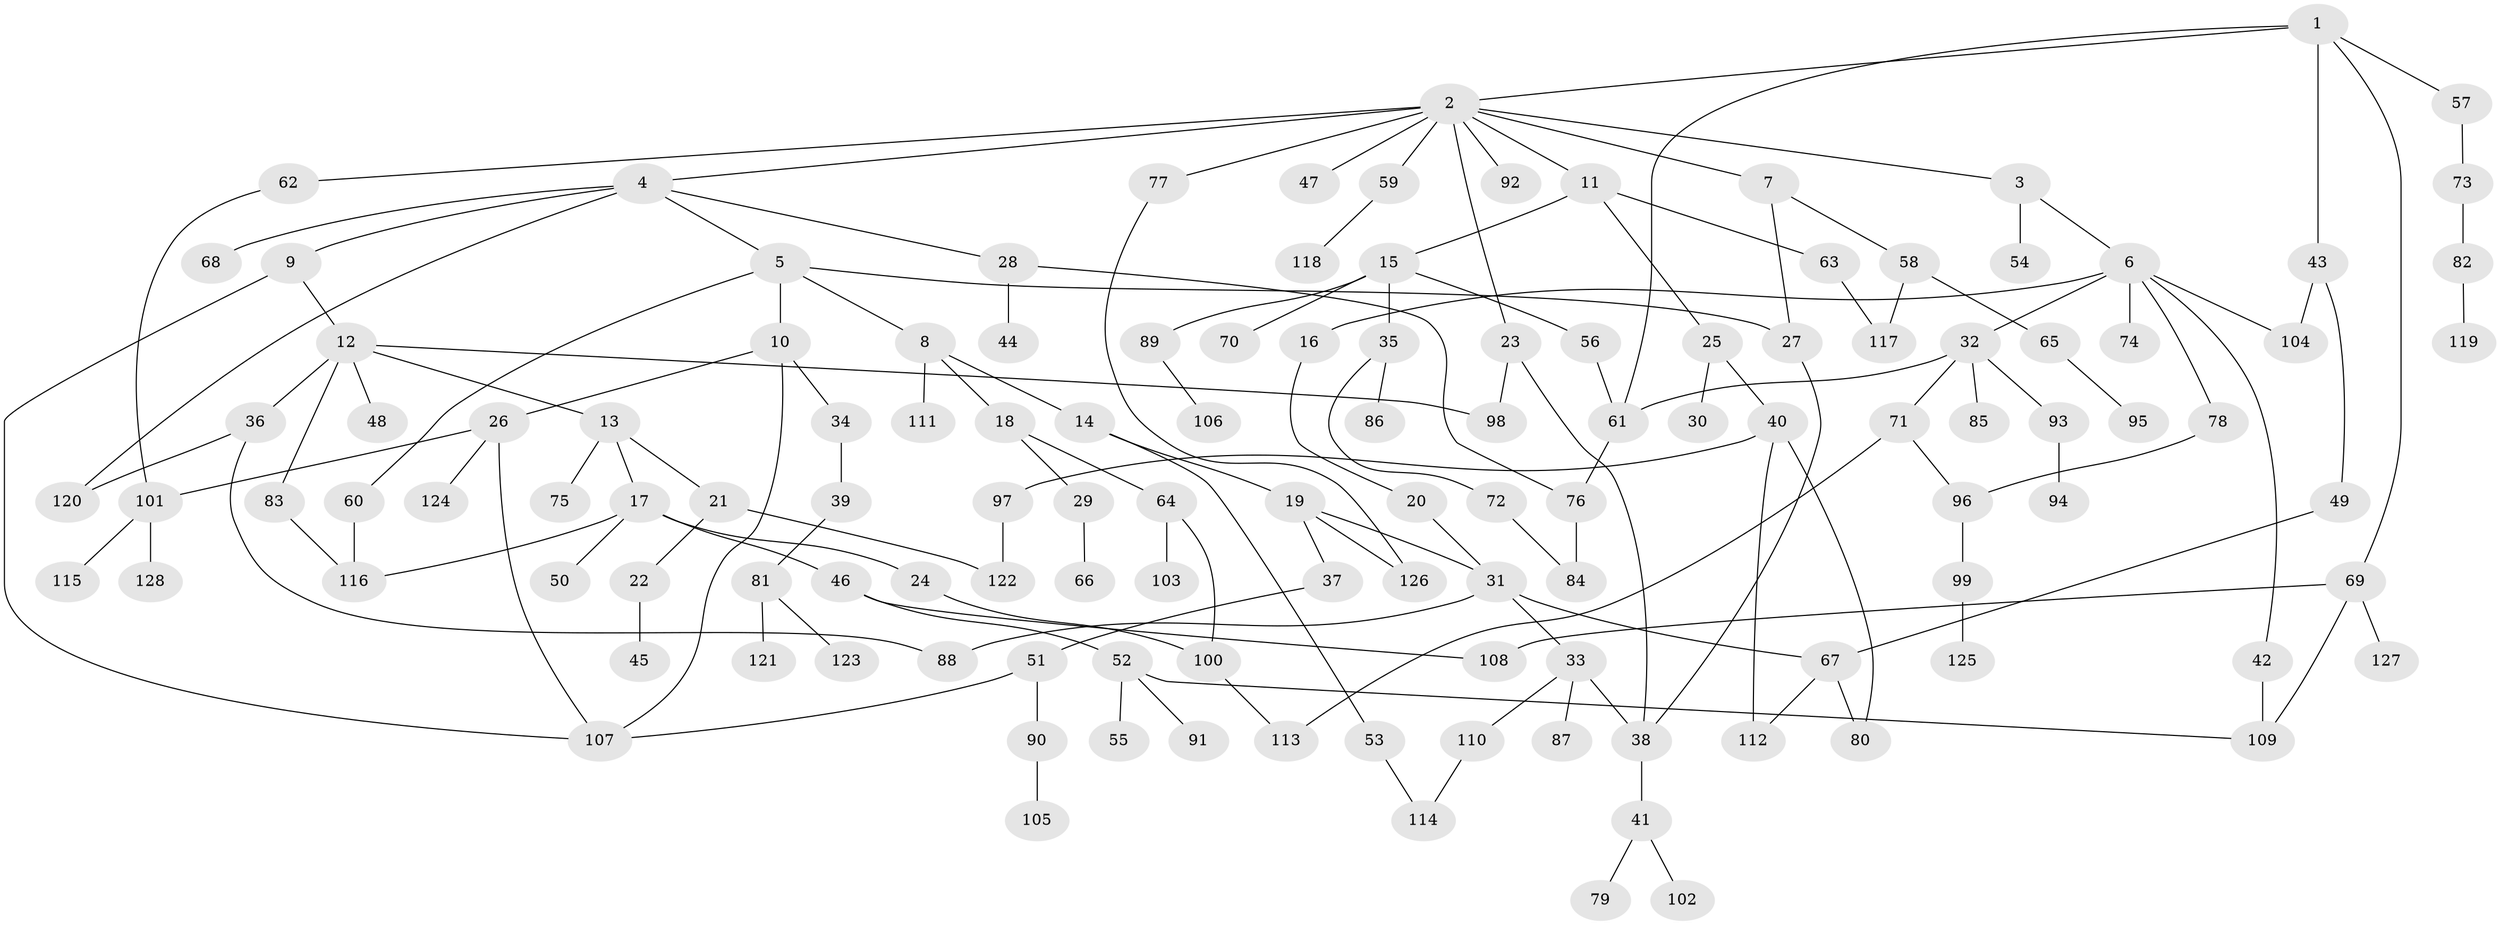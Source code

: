 // coarse degree distribution, {6: 0.045454545454545456, 10: 0.011363636363636364, 3: 0.11363636363636363, 5: 0.056818181818181816, 7: 0.03409090909090909, 4: 0.10227272727272728, 8: 0.011363636363636364, 2: 0.3068181818181818, 1: 0.3181818181818182}
// Generated by graph-tools (version 1.1) at 2025/41/03/06/25 10:41:30]
// undirected, 128 vertices, 158 edges
graph export_dot {
graph [start="1"]
  node [color=gray90,style=filled];
  1;
  2;
  3;
  4;
  5;
  6;
  7;
  8;
  9;
  10;
  11;
  12;
  13;
  14;
  15;
  16;
  17;
  18;
  19;
  20;
  21;
  22;
  23;
  24;
  25;
  26;
  27;
  28;
  29;
  30;
  31;
  32;
  33;
  34;
  35;
  36;
  37;
  38;
  39;
  40;
  41;
  42;
  43;
  44;
  45;
  46;
  47;
  48;
  49;
  50;
  51;
  52;
  53;
  54;
  55;
  56;
  57;
  58;
  59;
  60;
  61;
  62;
  63;
  64;
  65;
  66;
  67;
  68;
  69;
  70;
  71;
  72;
  73;
  74;
  75;
  76;
  77;
  78;
  79;
  80;
  81;
  82;
  83;
  84;
  85;
  86;
  87;
  88;
  89;
  90;
  91;
  92;
  93;
  94;
  95;
  96;
  97;
  98;
  99;
  100;
  101;
  102;
  103;
  104;
  105;
  106;
  107;
  108;
  109;
  110;
  111;
  112;
  113;
  114;
  115;
  116;
  117;
  118;
  119;
  120;
  121;
  122;
  123;
  124;
  125;
  126;
  127;
  128;
  1 -- 2;
  1 -- 43;
  1 -- 57;
  1 -- 61;
  1 -- 69;
  2 -- 3;
  2 -- 4;
  2 -- 7;
  2 -- 11;
  2 -- 23;
  2 -- 47;
  2 -- 59;
  2 -- 62;
  2 -- 77;
  2 -- 92;
  3 -- 6;
  3 -- 54;
  4 -- 5;
  4 -- 9;
  4 -- 28;
  4 -- 68;
  4 -- 120;
  5 -- 8;
  5 -- 10;
  5 -- 27;
  5 -- 60;
  6 -- 16;
  6 -- 32;
  6 -- 42;
  6 -- 74;
  6 -- 78;
  6 -- 104;
  7 -- 58;
  7 -- 27;
  8 -- 14;
  8 -- 18;
  8 -- 111;
  9 -- 12;
  9 -- 107;
  10 -- 26;
  10 -- 34;
  10 -- 107;
  11 -- 15;
  11 -- 25;
  11 -- 63;
  12 -- 13;
  12 -- 36;
  12 -- 48;
  12 -- 83;
  12 -- 98;
  13 -- 17;
  13 -- 21;
  13 -- 75;
  14 -- 19;
  14 -- 53;
  15 -- 35;
  15 -- 56;
  15 -- 70;
  15 -- 89;
  16 -- 20;
  17 -- 24;
  17 -- 46;
  17 -- 50;
  17 -- 116;
  18 -- 29;
  18 -- 64;
  19 -- 37;
  19 -- 126;
  19 -- 31;
  20 -- 31;
  21 -- 22;
  21 -- 122;
  22 -- 45;
  23 -- 38;
  23 -- 98;
  24 -- 100;
  25 -- 30;
  25 -- 40;
  26 -- 101;
  26 -- 124;
  26 -- 107;
  27 -- 38;
  28 -- 44;
  28 -- 76;
  29 -- 66;
  31 -- 33;
  31 -- 67;
  31 -- 88;
  32 -- 71;
  32 -- 85;
  32 -- 93;
  32 -- 61;
  33 -- 87;
  33 -- 110;
  33 -- 38;
  34 -- 39;
  35 -- 72;
  35 -- 86;
  36 -- 120;
  36 -- 88;
  37 -- 51;
  38 -- 41;
  39 -- 81;
  40 -- 97;
  40 -- 112;
  40 -- 80;
  41 -- 79;
  41 -- 102;
  42 -- 109;
  43 -- 49;
  43 -- 104;
  46 -- 52;
  46 -- 108;
  49 -- 67;
  51 -- 90;
  51 -- 107;
  52 -- 55;
  52 -- 91;
  52 -- 109;
  53 -- 114;
  56 -- 61;
  57 -- 73;
  58 -- 65;
  58 -- 117;
  59 -- 118;
  60 -- 116;
  61 -- 76;
  62 -- 101;
  63 -- 117;
  64 -- 103;
  64 -- 100;
  65 -- 95;
  67 -- 80;
  67 -- 112;
  69 -- 108;
  69 -- 127;
  69 -- 109;
  71 -- 113;
  71 -- 96;
  72 -- 84;
  73 -- 82;
  76 -- 84;
  77 -- 126;
  78 -- 96;
  81 -- 121;
  81 -- 123;
  82 -- 119;
  83 -- 116;
  89 -- 106;
  90 -- 105;
  93 -- 94;
  96 -- 99;
  97 -- 122;
  99 -- 125;
  100 -- 113;
  101 -- 115;
  101 -- 128;
  110 -- 114;
}
